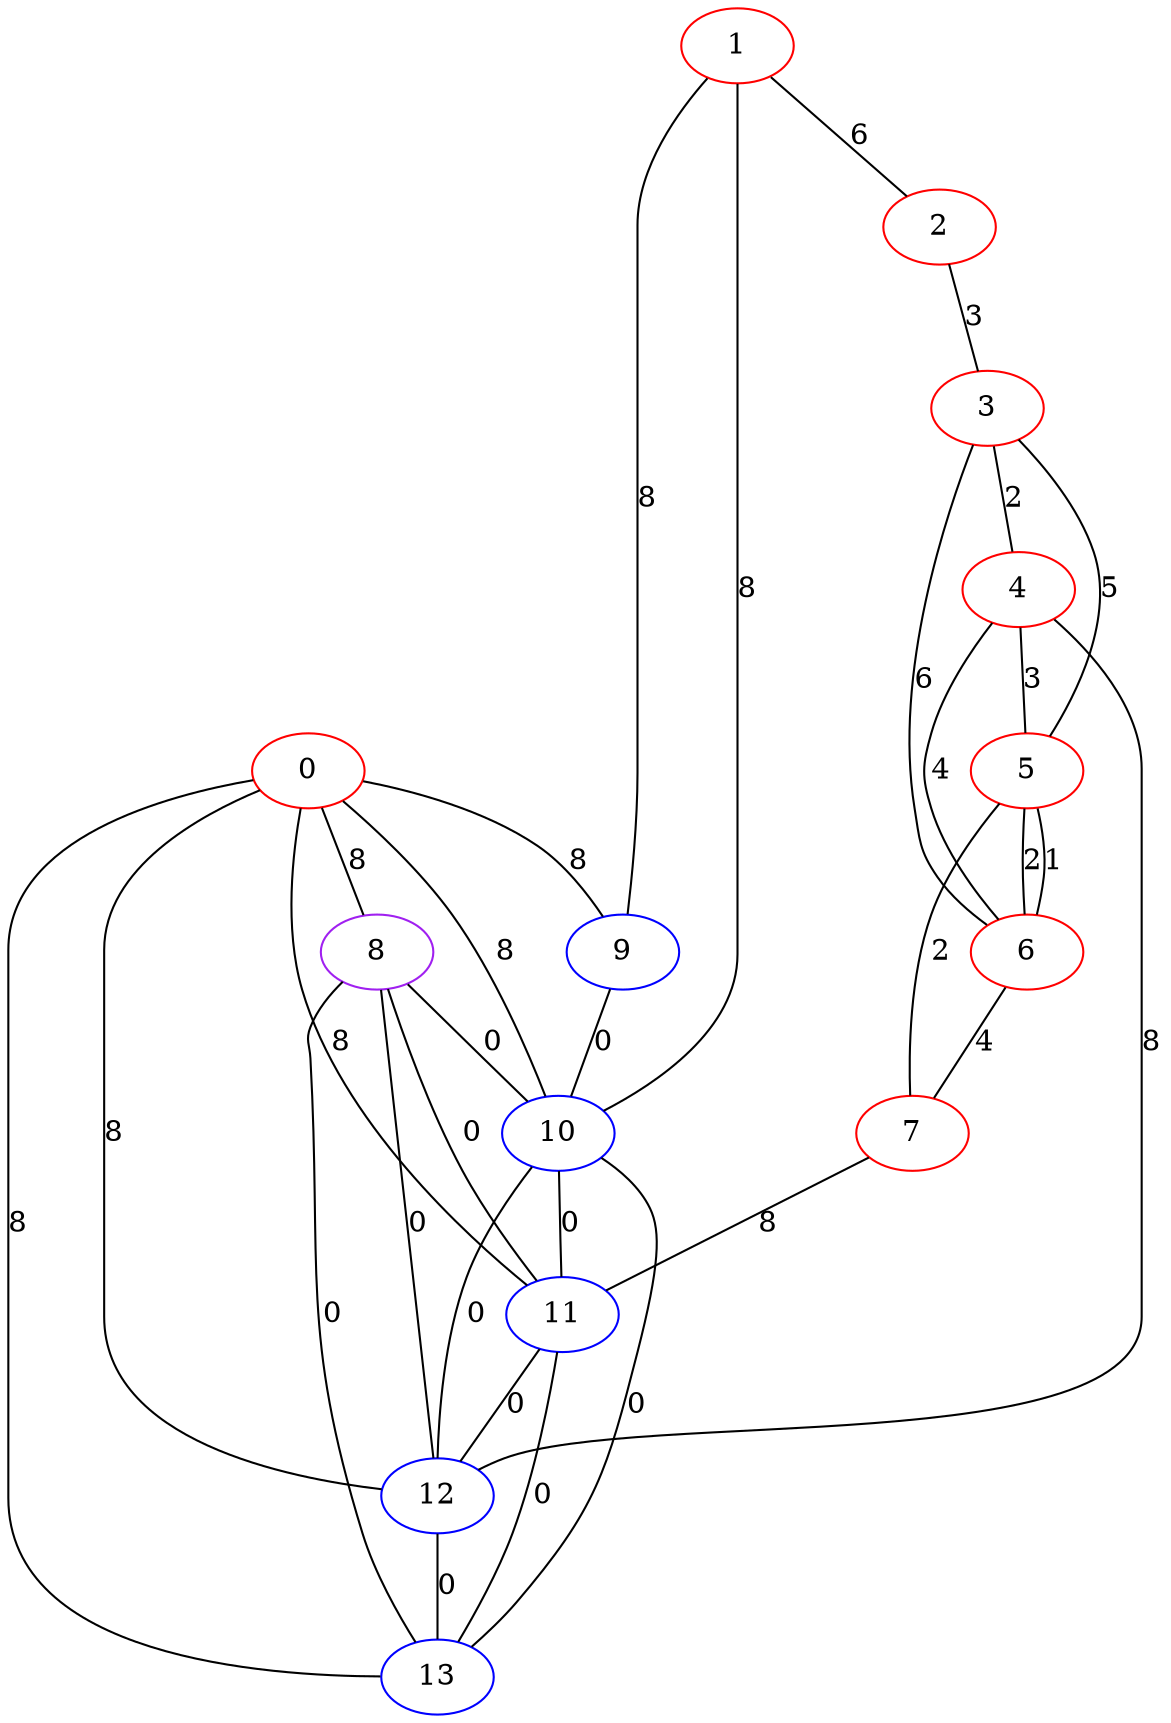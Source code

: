 graph "" {
0 [color=red, weight=1];
1 [color=red, weight=1];
2 [color=red, weight=1];
3 [color=red, weight=1];
4 [color=red, weight=1];
5 [color=red, weight=1];
6 [color=red, weight=1];
7 [color=red, weight=1];
8 [color=purple, weight=4];
9 [color=blue, weight=3];
10 [color=blue, weight=3];
11 [color=blue, weight=3];
12 [color=blue, weight=3];
13 [color=blue, weight=3];
0 -- 8  [key=0, label=8];
0 -- 9  [key=0, label=8];
0 -- 10  [key=0, label=8];
0 -- 11  [key=0, label=8];
0 -- 12  [key=0, label=8];
0 -- 13  [key=0, label=8];
1 -- 9  [key=0, label=8];
1 -- 2  [key=0, label=6];
1 -- 10  [key=0, label=8];
2 -- 3  [key=0, label=3];
3 -- 4  [key=0, label=2];
3 -- 5  [key=0, label=5];
3 -- 6  [key=0, label=6];
4 -- 12  [key=0, label=8];
4 -- 5  [key=0, label=3];
4 -- 6  [key=0, label=4];
5 -- 6  [key=0, label=2];
5 -- 6  [key=1, label=1];
5 -- 7  [key=0, label=2];
6 -- 7  [key=0, label=4];
7 -- 11  [key=0, label=8];
8 -- 10  [key=0, label=0];
8 -- 11  [key=0, label=0];
8 -- 12  [key=0, label=0];
8 -- 13  [key=0, label=0];
9 -- 10  [key=0, label=0];
10 -- 11  [key=0, label=0];
10 -- 12  [key=0, label=0];
10 -- 13  [key=0, label=0];
11 -- 12  [key=0, label=0];
11 -- 13  [key=0, label=0];
12 -- 13  [key=0, label=0];
}
